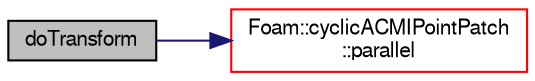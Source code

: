 digraph "doTransform"
{
  bgcolor="transparent";
  edge [fontname="FreeSans",fontsize="10",labelfontname="FreeSans",labelfontsize="10"];
  node [fontname="FreeSans",fontsize="10",shape=record];
  rankdir="LR";
  Node180 [label="doTransform",height=0.2,width=0.4,color="black", fillcolor="grey75", style="filled", fontcolor="black"];
  Node180 -> Node181 [color="midnightblue",fontsize="10",style="solid",fontname="FreeSans"];
  Node181 [label="Foam::cyclicACMIPointPatch\l::parallel",height=0.2,width=0.4,color="red",URL="$a24918.html#a43c63a53e603cc6b858e46a01e6213d4",tooltip="Are the cyclic planes parallel. "];
}
